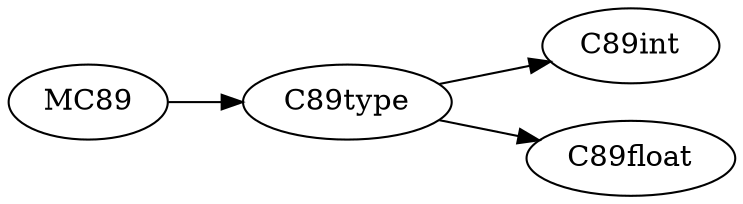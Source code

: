 digraph G {
rankdir = LR;
MC89 -> C89type -> C89int;
C89type -> C89float;
}

digraph G {
rankdir = LR;
MLanguage -> MC89 -> MCpp;
}

digraph G {
rankdir = LR;
MLanguage -> MC89 -> MCpp;
}

digraph G {
rankdir = LR;
MObject -> MActive -> MFunction;
MActive -> MOperator;
MActive -> MContext;
}

digraph G {
rankdir = LR;
MObject -> MContainer -> MStack;
MContainer -> MVector;
MContainer -> MMap;
MContainer -> MQueue;
}


digraph {
    rankdir=LR;
domain [label="domain\nmodel"];
target [label="target\nlanguage"];
domain -> target [label="model compilation\n(translation)"];
}



